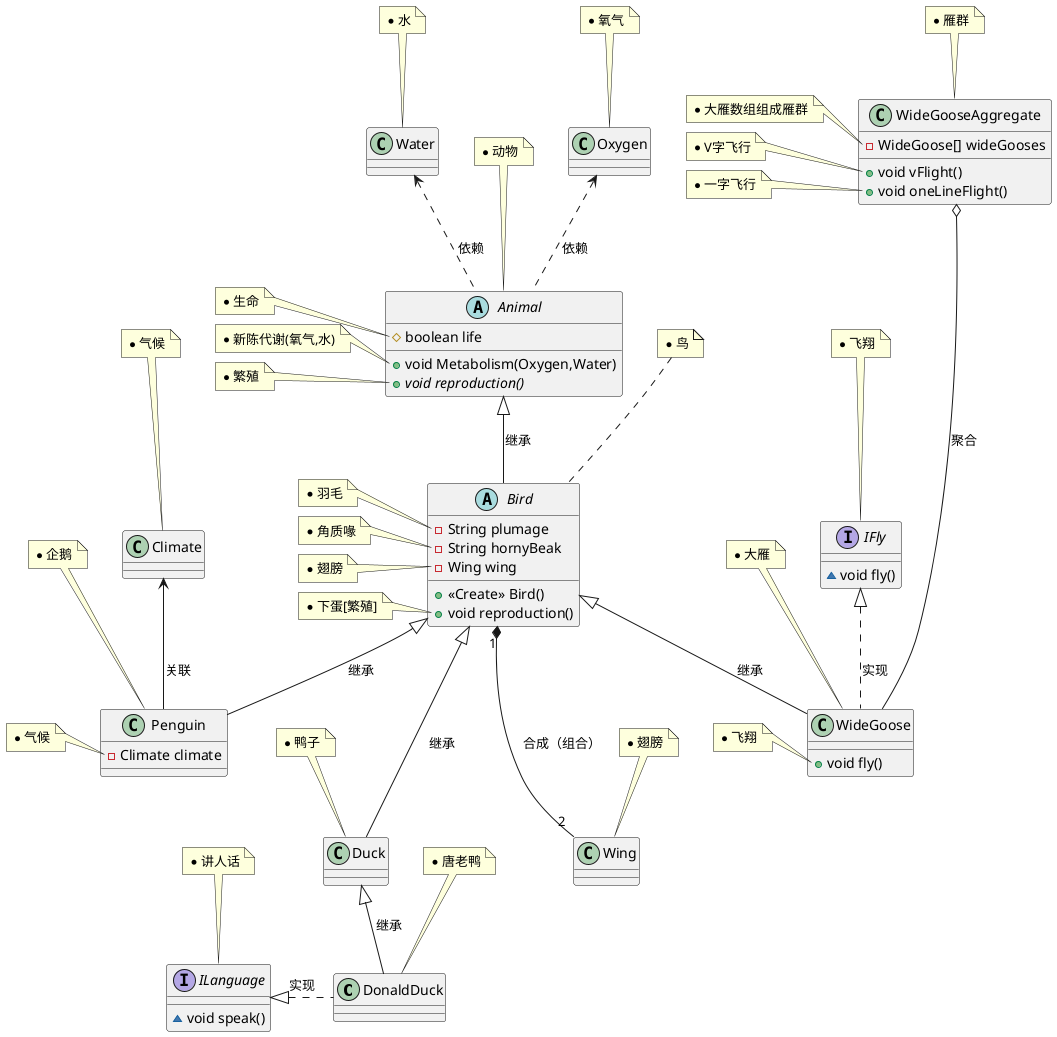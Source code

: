 @startuml
class DonaldDuck {
}
note top of DonaldDuck
 * 唐老鸭
end note

class Water {
}
note top of Water
 * 水
end note

class Duck {
}
note top of Duck
 * 鸭子
end note

class WideGoose {
+ void fly()
}
note top of WideGoose
 * 大雁
end note
note left of WideGoose::fly()
 * 飞翔
end note

interface ILanguage {
~ void speak()
}
note top of ILanguage
 * 讲人话
end note

class WideGooseAggregate {
- WideGoose[] wideGooses
+ void vFlight()
+ void oneLineFlight()
}
note top of WideGooseAggregate
 * 雁群
end note
note left of WideGooseAggregate::wideGooses
 * 大雁数组组成雁群
end note
note left of WideGooseAggregate::vFlight()
 * V字飞行
end note
note left of WideGooseAggregate::oneLineFlight()
 * 一字飞行
end note

interface IFly {
~ void fly()
}
note top of IFly
 * 飞翔
end note

abstract class Animal {
# boolean life
+ void Metabolism(Oxygen,Water)
+ {abstract}void reproduction()
}
note top of Animal
 * 动物
end note
note left of Animal::life
 * 生命
end note
note left of Animal::Metabolism(Oxygen,Water)
 * 新陈代谢(氧气,水)
end note
note left of Animal::reproduction()
 * 繁殖
end note

class Penguin {
- Climate climate
}
note top of Penguin
 * 企鹅
end note
note left of Penguin::climate
 * 气候
end note

abstract class Bird {
- String plumage
- String hornyBeak
- Wing wing
+ <<Create>> Bird()
+ void reproduction()
}
note top of Bird
 * 鸟
end note

note left of Bird::plumage
 * 羽毛
end note
note left of Bird::hornyBeak
 * 角质喙
end note
note left of Bird::wing
 * 翅膀
end note
note left of Bird::reproduction()
 * 下蛋[繁殖]
end note

class Wing {
}
note top of Wing
 * 翅膀
end note
class Climate {
}
note top of Climate
 * 气候
end note

class Oxygen {
}
note top of Oxygen
 * 氧气
end note

Animal <|-- Bird :继承
Bird <|-- Penguin :继承
Bird <|-- WideGoose :继承
Bird <|--- Duck :继承
Bird "1"*---"2" Wing :合成（组合）
Duck <|-- DonaldDuck :继承
ILanguage <|. DonaldDuck : 实现
WideGooseAggregate o---- WideGoose : 聚合
Water <.. Animal : 依赖
Oxygen <.. Animal : 依赖
IFly <|-. WideGoose : 实现
Climate <-- Penguin :关联
@enduml